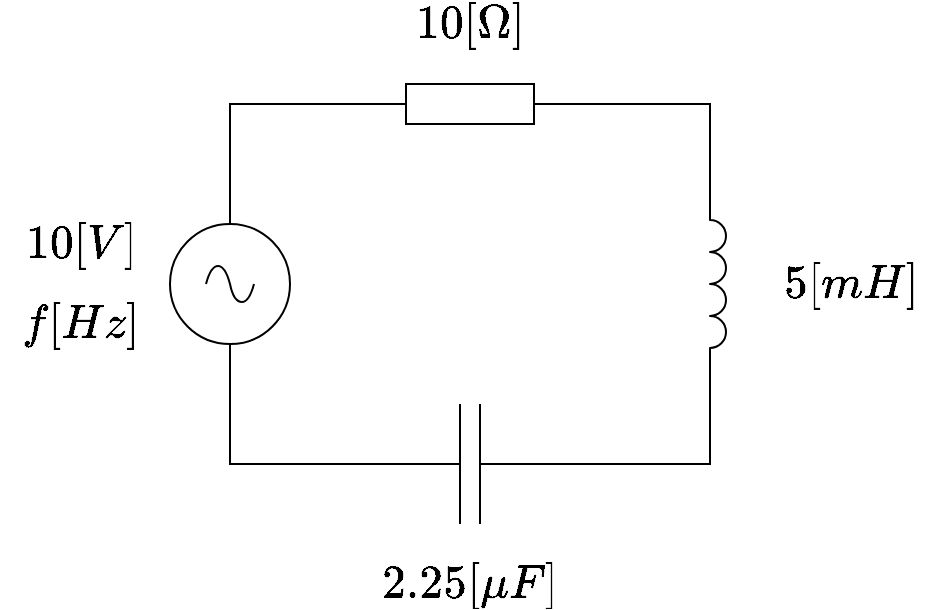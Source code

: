 <mxfile version="17.4.2" type="device"><diagram id="QTpwx6kBiLtIdXJJcbhG" name="ページ1"><mxGraphModel dx="1106" dy="847" grid="1" gridSize="10" guides="1" tooltips="1" connect="1" arrows="1" fold="1" page="1" pageScale="1" pageWidth="827" pageHeight="1169" math="1" shadow="0"><root><mxCell id="0"/><mxCell id="1" parent="0"/><mxCell id="o1T0kFqVKX1dKusKimf_-1" value="" style="group;" vertex="1" connectable="0" parent="1"><mxGeometry x="180" y="270" width="450" height="300" as="geometry"/></mxCell><mxCell id="n1vH5_xtPnROfSiMJ1Nf-3" value="" style="pointerEvents=1;verticalLabelPosition=middle;shadow=0;dashed=0;align=left;html=1;verticalAlign=middle;shape=mxgraph.electrical.inductors.inductor_3;direction=south;labelPosition=right;fontSize=20;" parent="o1T0kFqVKX1dKusKimf_-1" vertex="1"><mxGeometry x="340" y="90" width="8" height="100" as="geometry"/></mxCell><mxCell id="n1vH5_xtPnROfSiMJ1Nf-4" value="" style="pointerEvents=1;verticalLabelPosition=bottom;shadow=0;dashed=0;align=center;html=1;verticalAlign=top;shape=mxgraph.electrical.capacitors.capacitor_1;fontSize=20;" parent="o1T0kFqVKX1dKusKimf_-1" vertex="1"><mxGeometry x="170" y="200" width="100" height="60" as="geometry"/></mxCell><mxCell id="n1vH5_xtPnROfSiMJ1Nf-5" value="" style="pointerEvents=1;verticalLabelPosition=top;shadow=0;dashed=0;align=center;html=1;verticalAlign=bottom;shape=mxgraph.electrical.resistors.resistor_1;labelPosition=center;fontSize=20;" parent="o1T0kFqVKX1dKusKimf_-1" vertex="1"><mxGeometry x="170" y="40" width="100" height="20" as="geometry"/></mxCell><mxCell id="n1vH5_xtPnROfSiMJ1Nf-6" value="" style="endArrow=none;html=1;rounded=0;exitX=1;exitY=0.5;exitDx=0;exitDy=0;exitPerimeter=0;entryX=1;entryY=1;entryDx=0;entryDy=0;entryPerimeter=0;" parent="o1T0kFqVKX1dKusKimf_-1" source="n1vH5_xtPnROfSiMJ1Nf-4" target="n1vH5_xtPnROfSiMJ1Nf-3" edge="1"><mxGeometry width="50" height="50" relative="1" as="geometry"><mxPoint x="330" y="190" as="sourcePoint"/><mxPoint x="380" y="140" as="targetPoint"/><Array as="points"><mxPoint x="340" y="230"/></Array></mxGeometry></mxCell><mxCell id="n1vH5_xtPnROfSiMJ1Nf-7" value="" style="endArrow=none;html=1;rounded=0;exitX=1;exitY=0.5;exitDx=0;exitDy=0;exitPerimeter=0;entryX=0;entryY=1;entryDx=0;entryDy=0;entryPerimeter=0;" parent="o1T0kFqVKX1dKusKimf_-1" source="n1vH5_xtPnROfSiMJ1Nf-5" target="n1vH5_xtPnROfSiMJ1Nf-3" edge="1"><mxGeometry width="50" height="50" relative="1" as="geometry"><mxPoint x="310" y="190" as="sourcePoint"/><mxPoint x="360" y="140" as="targetPoint"/><Array as="points"><mxPoint x="340" y="50"/></Array></mxGeometry></mxCell><mxCell id="n1vH5_xtPnROfSiMJ1Nf-8" value="" style="endArrow=none;html=1;rounded=0;exitX=0.5;exitY=1;exitDx=0;exitDy=0;exitPerimeter=0;entryX=0;entryY=0.5;entryDx=0;entryDy=0;entryPerimeter=0;" parent="o1T0kFqVKX1dKusKimf_-1" source="n1vH5_xtPnROfSiMJ1Nf-2" target="n1vH5_xtPnROfSiMJ1Nf-4" edge="1"><mxGeometry width="50" height="50" relative="1" as="geometry"><mxPoint x="160" y="190" as="sourcePoint"/><mxPoint x="210" y="140" as="targetPoint"/><Array as="points"><mxPoint x="100" y="230"/></Array></mxGeometry></mxCell><mxCell id="n1vH5_xtPnROfSiMJ1Nf-9" value="" style="endArrow=none;html=1;rounded=0;entryX=0;entryY=0.5;entryDx=0;entryDy=0;entryPerimeter=0;exitX=0.5;exitY=0;exitDx=0;exitDy=0;exitPerimeter=0;" parent="o1T0kFqVKX1dKusKimf_-1" source="n1vH5_xtPnROfSiMJ1Nf-2" target="n1vH5_xtPnROfSiMJ1Nf-5" edge="1"><mxGeometry width="50" height="50" relative="1" as="geometry"><mxPoint x="100" y="90" as="sourcePoint"/><mxPoint x="210" y="140" as="targetPoint"/><Array as="points"><mxPoint x="100" y="50"/></Array></mxGeometry></mxCell><mxCell id="Q_sBPHLXHQGXXMNqXEfy-1" value="" style="group;fontSize=20;" parent="o1T0kFqVKX1dKusKimf_-1" vertex="1" connectable="0"><mxGeometry y="110" width="130" height="60" as="geometry"/></mxCell><mxCell id="n1vH5_xtPnROfSiMJ1Nf-2" value="" style="pointerEvents=1;verticalLabelPosition=bottom;shadow=0;dashed=0;align=center;html=1;verticalAlign=top;shape=mxgraph.electrical.signal_sources.source;aspect=fixed;points=[[0.5,0,0],[1,0.5,0],[0.5,1,0],[0,0.5,0]];elSignalType=ac;" parent="Q_sBPHLXHQGXXMNqXEfy-1" vertex="1"><mxGeometry x="70" width="60" height="60" as="geometry"/></mxCell><mxCell id="n1vH5_xtPnROfSiMJ1Nf-16" value="" style="group;fontSize=20;" parent="Q_sBPHLXHQGXXMNqXEfy-1" vertex="1" connectable="0"><mxGeometry width="65" height="60" as="geometry"/></mxCell><mxCell id="n1vH5_xtPnROfSiMJ1Nf-12" value="&lt;font style=&quot;font-size: 20px&quot;&gt;`f[Hz]`&lt;/font&gt;" style="text;html=1;align=center;verticalAlign=middle;resizable=0;points=[];autosize=1;strokeColor=none;fillColor=none;" parent="n1vH5_xtPnROfSiMJ1Nf-16" vertex="1"><mxGeometry x="-10" y="40" width="70" height="20" as="geometry"/></mxCell><mxCell id="n1vH5_xtPnROfSiMJ1Nf-15" value="&lt;font style=&quot;font-size: 20px&quot;&gt;`10[V]`&lt;/font&gt;" style="text;html=1;align=center;verticalAlign=middle;resizable=0;points=[];autosize=1;strokeColor=none;fillColor=none;" parent="n1vH5_xtPnROfSiMJ1Nf-16" vertex="1"><mxGeometry x="-15" width="80" height="20" as="geometry"/></mxCell><mxCell id="V9UNCJBWJGhIs1lBWqv3-1" value="&lt;span style=&quot;font-size: 20px&quot;&gt;`10[\Omega]`&lt;/span&gt;" style="text;html=1;align=center;verticalAlign=middle;resizable=0;points=[];autosize=1;strokeColor=none;fillColor=none;" parent="o1T0kFqVKX1dKusKimf_-1" vertex="1"><mxGeometry x="155" width="130" height="20" as="geometry"/></mxCell><mxCell id="V9UNCJBWJGhIs1lBWqv3-4" value="&lt;span style=&quot;font-family: &amp;#34;helvetica&amp;#34; ; font-size: 20px&quot;&gt;`2.25[\mu F]`&lt;/span&gt;" style="text;html=1;align=center;verticalAlign=middle;resizable=0;points=[];autosize=1;strokeColor=none;fillColor=none;" parent="o1T0kFqVKX1dKusKimf_-1" vertex="1"><mxGeometry x="155" y="280" width="130" height="20" as="geometry"/></mxCell><mxCell id="V9UNCJBWJGhIs1lBWqv3-6" value="&lt;span style=&quot;font-family: &amp;#34;helvetica&amp;#34; ; font-size: 20px ; text-align: left&quot;&gt;`5[mH]`&lt;/span&gt;" style="text;html=1;align=center;verticalAlign=middle;resizable=0;points=[];autosize=1;strokeColor=none;fillColor=none;" parent="o1T0kFqVKX1dKusKimf_-1" vertex="1"><mxGeometry x="370" y="130" width="80" height="20" as="geometry"/></mxCell></root></mxGraphModel></diagram></mxfile>